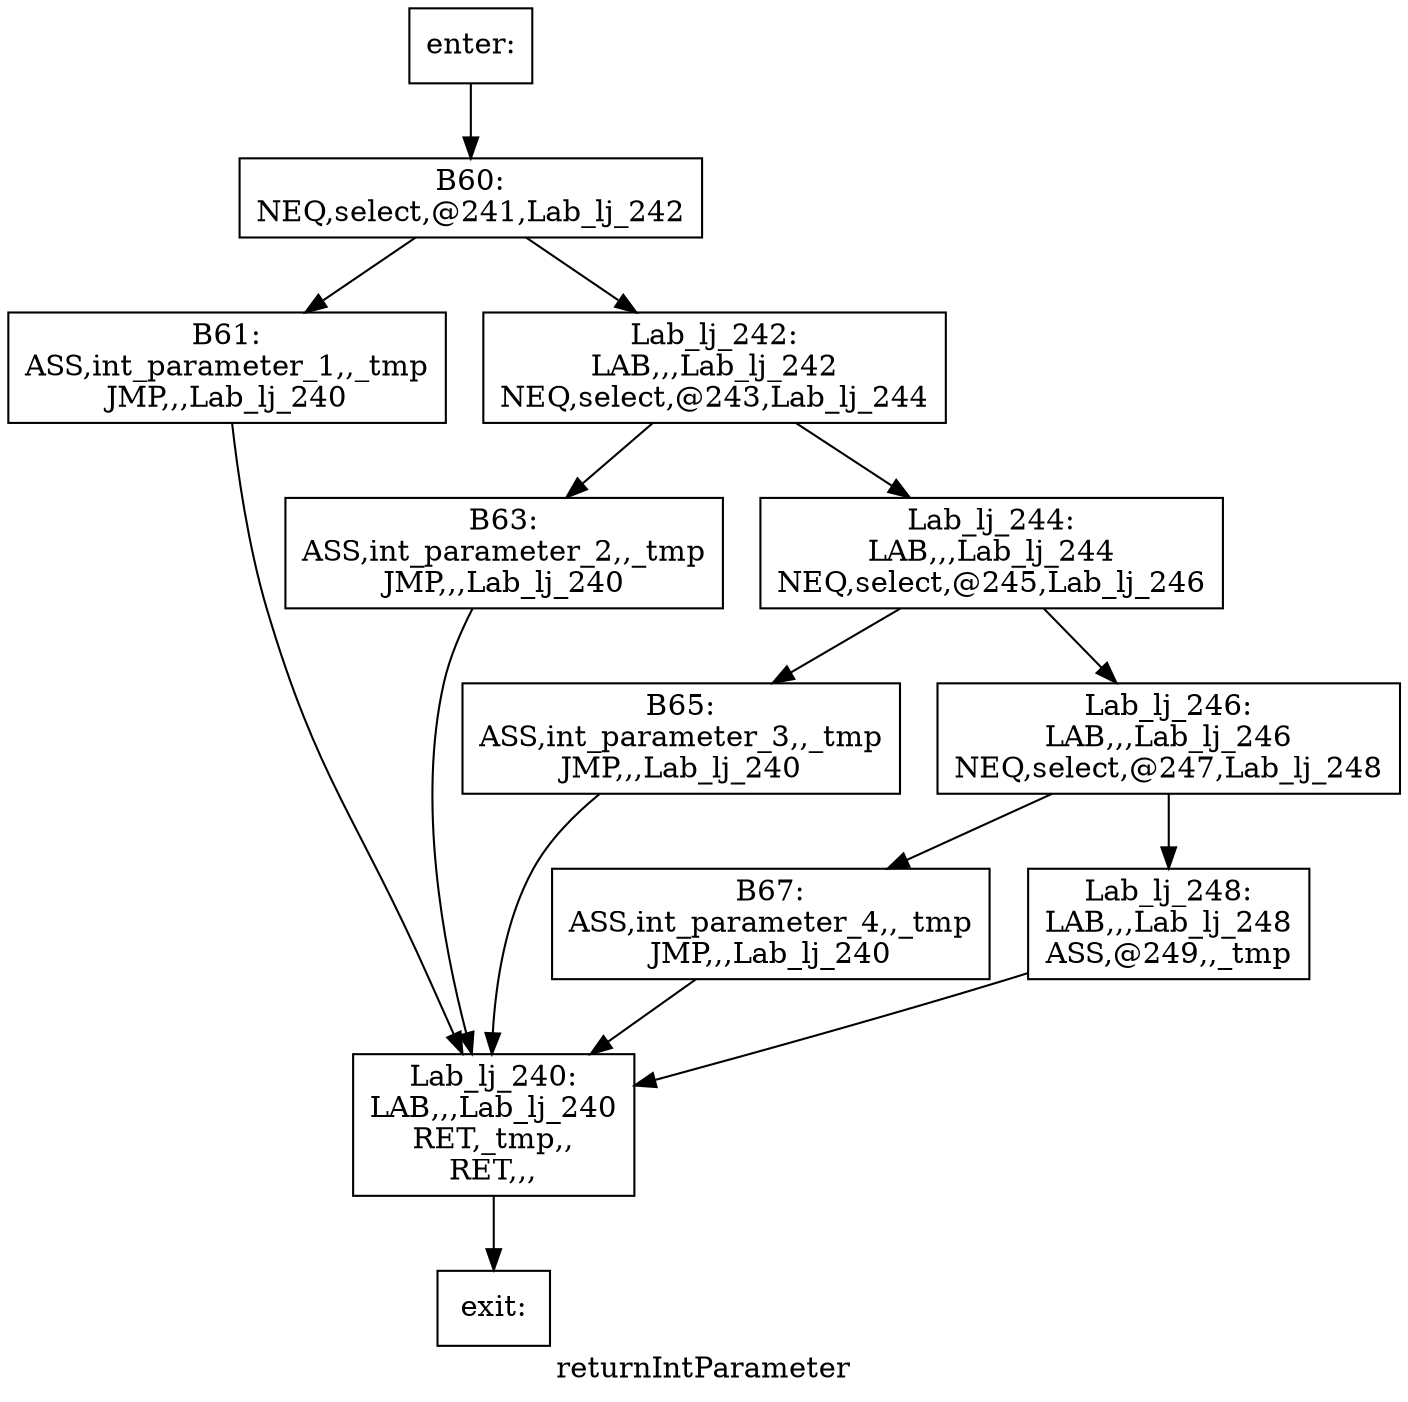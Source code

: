 digraph returnIntParameter{
label =returnIntParameter
B60[label="B60:\nNEQ,select,@241,Lab_lj_242\n" shape=box]
B61[label="B61:\nASS,int_parameter_1,,_tmp\nJMP,,,Lab_lj_240\n" shape=box]
B63[label="B63:\nASS,int_parameter_2,,_tmp\nJMP,,,Lab_lj_240\n" shape=box]
B65[label="B65:\nASS,int_parameter_3,,_tmp\nJMP,,,Lab_lj_240\n" shape=box]
B67[label="B67:\nASS,int_parameter_4,,_tmp\nJMP,,,Lab_lj_240\n" shape=box]
Lab_lj_240[label="Lab_lj_240:\nLAB,,,Lab_lj_240\nRET,_tmp,,\nRET,,,\n" shape=box]
Lab_lj_242[label="Lab_lj_242:\nLAB,,,Lab_lj_242\nNEQ,select,@243,Lab_lj_244\n" shape=box]
Lab_lj_244[label="Lab_lj_244:\nLAB,,,Lab_lj_244\nNEQ,select,@245,Lab_lj_246\n" shape=box]
Lab_lj_246[label="Lab_lj_246:\nLAB,,,Lab_lj_246\nNEQ,select,@247,Lab_lj_248\n" shape=box]
Lab_lj_248[label="Lab_lj_248:\nLAB,,,Lab_lj_248\nASS,@249,,_tmp\n" shape=box]
enter[label="enter:\n" shape=box]
exit[label="exit:\n" shape=box]
B60->B61
B60->Lab_lj_242
B61->Lab_lj_240
B63->Lab_lj_240
B65->Lab_lj_240
B67->Lab_lj_240
Lab_lj_240->exit
Lab_lj_242->B63
Lab_lj_242->Lab_lj_244
Lab_lj_244->B65
Lab_lj_244->Lab_lj_246
Lab_lj_246->B67
Lab_lj_246->Lab_lj_248
Lab_lj_248->Lab_lj_240
enter->B60
}
